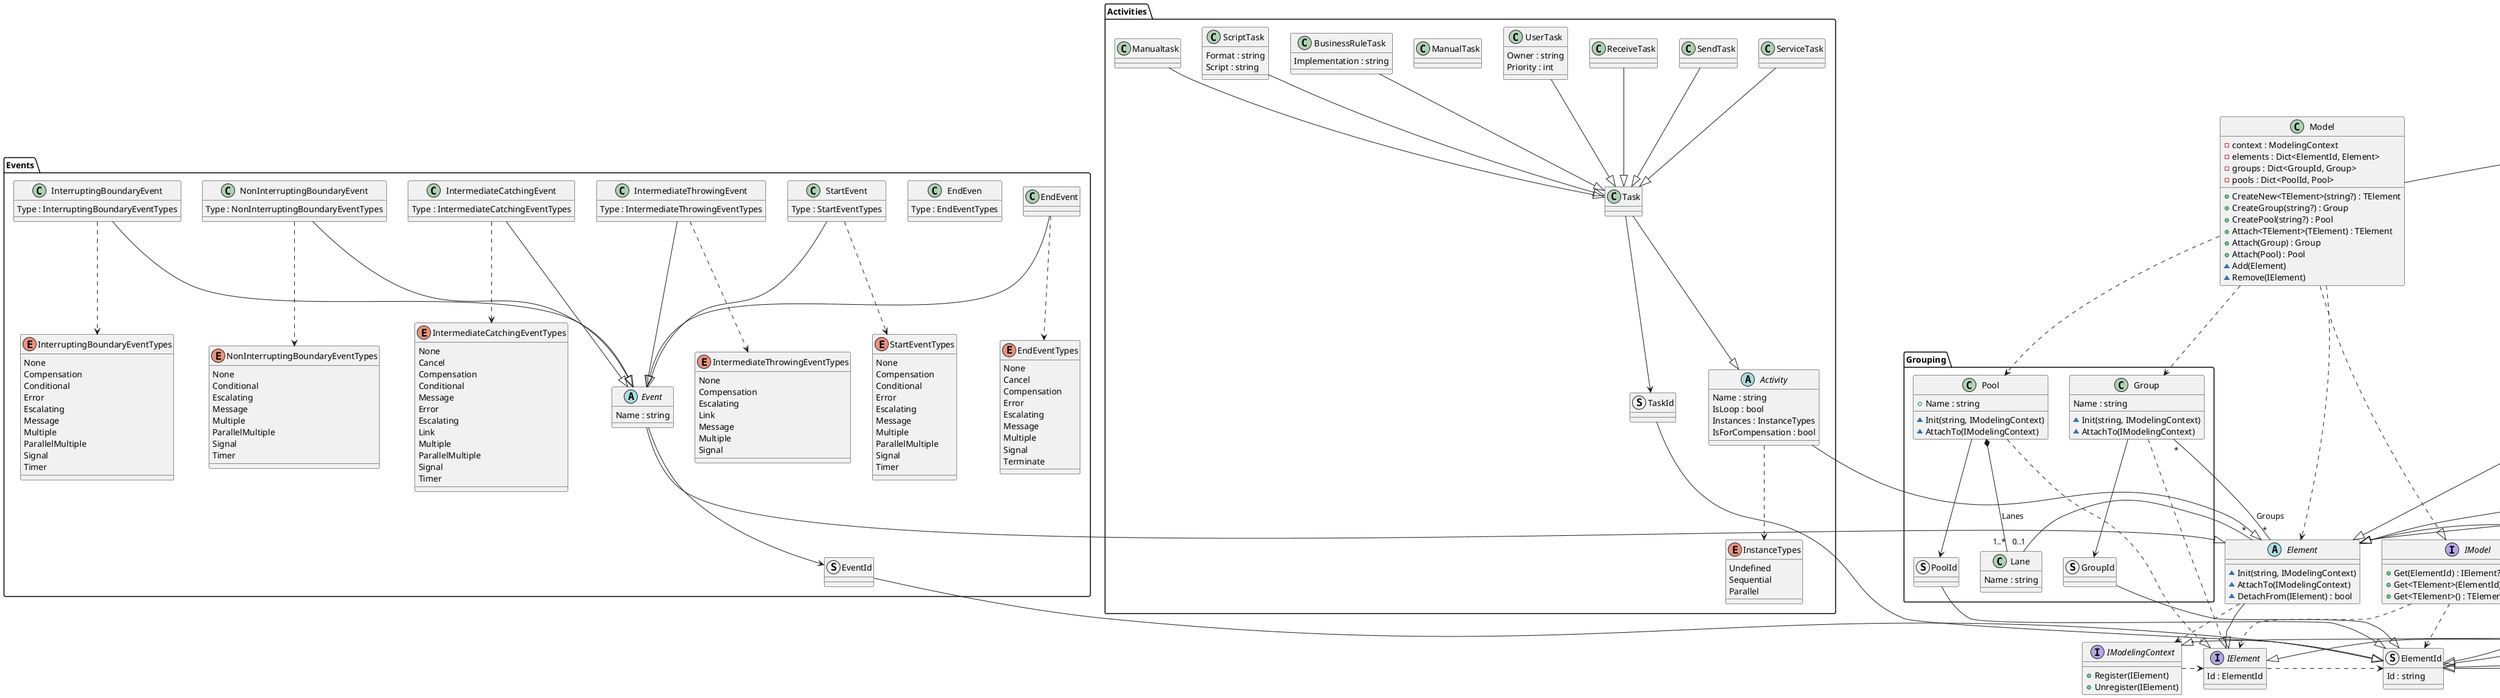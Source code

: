 @startuml BPMN Class Diagram

struct ElementId
{
    Id : string
}

interface IElement
{
    Id : ElementId
}

IElement .> ElementId

abstract class Element
{
    ~ Init(string, IModelingContext)
    ~ AttachTo(IModelingContext)
    ~ DetachFrom(IElement) : bool
}

Element --|> IElement
Element ..> IModelingContext

interface IModel 
{
    + Get(ElementId) : IElement?
    + Get<TElement>(ElementId) : TElement?
    + Get<TElement>() : TElement[]
}

IModel ..> ElementId
IModel ..> IElement

interface IModelingContext
{
    + Register(IElement)
    + Unregister(IElement)
}

IModelingContext .> IElement

class ModelingContext

ModelingContext --|> IModelingContext

class Model
{
    - context : ModelingContext
    - elements : Dict<ElementId, Element>
    - groups : Dict<GroupId, Group>
    - pools : Dict<PoolId, Pool>

    + CreateNew<TElement>(string?) : TElement
    + CreateGroup(string?) : Group
    + CreatePool(string?) : Pool
    + Attach<TElement>(TElement) : TElement
    + Attach(Group) : Group
    + Attach(Pool) : Pool
    ~ Add(Element)
    ~ Remove(IElement)
}

Model ..|> IModel
Model -> ModelingContext
Model ..> Element
Model ..> Grouping.Group
Model ..> Grouping.Pool

package Events
{

    abstract class Event
    {
        Name : string
    }

    struct EventId
    EventId --|> ElementId

    Event --|> Element
    Event --> EventId

    class StartEvent
    {
        Type : StartEventTypes
    }

    enum StartEventTypes
    {
        None
        Compensation
        Conditional
        Error
        Escalating
        Message
        Multiple
        ParallelMultiple
        Signal
        Timer
    }

    StartEvent --|> Event
    StartEvent ..> StartEventTypes

    class EndEven
    {
        Type : EndEventTypes
    }

    enum EndEventTypes
    {
        None
        Cancel
        Compensation
        Error
        Escalating
        Message
        Multiple
        Signal
        Terminate
    }

    EndEvent --|> Event
    EndEvent ..> EndEventTypes

    class IntermediateThrowingEvent
    {
        Type : IntermediateThrowingEventTypes
    }

    enum IntermediateThrowingEventTypes
    {
        None
        Compensation
        Escalating
        Link
        Message
        Multiple
        Signal
    }

    IntermediateThrowingEvent --|> Event
    IntermediateThrowingEvent ..> IntermediateThrowingEventTypes

    class IntermediateCatchingEvent
    {
        Type : IntermediateCatchingEventTypes
    }

    enum IntermediateCatchingEventTypes
    {
        None
        Cancel
        Compensation
        Conditional
        Message
        Error
        Escalating
        Link
        Multiple
        ParallelMultiple
        Signal
        Timer
    }

    IntermediateCatchingEvent --|> Event
    IntermediateCatchingEvent ..> IntermediateCatchingEventTypes

    class InterruptingBoundaryEvent
    {
        Type : InterruptingBoundaryEventTypes
    }

    enum InterruptingBoundaryEventTypes
    {
        None
        Compensation
        Conditional
        Error
        Escalating
        Message
        Multiple
        ParallelMultiple
        Signal
        Timer
    }

    InterruptingBoundaryEvent --|> Event
    InterruptingBoundaryEvent ..> InterruptingBoundaryEventTypes

    class NonInterruptingBoundaryEvent
    {
        Type : NonInterruptingBoundaryEventTypes
    }

    enum NonInterruptingBoundaryEventTypes
    {
        None
        Conditional
        Escalating
        Message
        Multiple
        ParallelMultiple
        Signal
        Timer
    }

    NonInterruptingBoundaryEvent --|> Event
    NonInterruptingBoundaryEvent ..> NonInterruptingBoundaryEventTypes

}

package Activities
{

    abstract class Activity
    {
        Name : string
        IsLoop : bool
        Instances : InstanceTypes
        IsForCompensation : bool
    }

    enum InstanceTypes
    {
        Undefined
        Sequential
        Parallel
    }

    Activity --|> Element
    Activity ..> InstanceTypes

    class Task

    struct TaskId
    TaskId --|> ElementId

    Task --|> Activity
    Task --> TaskId

    class ServiceTask

    ServiceTask --|> Task

    class SendTask

    SendTask --|> Task

    class ReceiveTask

    ReceiveTask --|> Task

    class UserTask
    {
        Owner : string
        Priority : int
    }

    UserTask --|> Task

    class ManualTask

    Manualtask --|> Task

    class BusinessRuleTask
    {
        Implementation : string
    }

    BusinessRuleTask --|> Task

    class ScriptTask
    {
        Format : string
        Script : string
    }

    ScriptTask --|> Task

}

package Gateways
{

    abstract class Gateway
    {
        Decision : string
    }

    struct GatewayId
    GatewayId --|> ElementId

    Gateway --|> Element
    Gateway --> GatewayId

    class ExclusiveGateway

    ExclusiveGateway --|> Gateway

    class EventBasedGateway

    EventBasedGateway --|> Gateway

    class ParallelEventBasedGateway

    ParallelEventBasedGateway --|> EventBasedGateway

    class InclusiveGateway

    InclusiveGateway --|> Gateway

    class ComplexGateway

    ComplexGateway --|> Gateway

    class ParallelGateway

    ParallelGateway --|> Gateway

}

package Data
{

    interface IDataElement
    {
        Name : string
    }

    IDataElement --|> IElement

    class DataObject

    struct DataObjectId
    DataObjectId --|> ElementId

    DataObject --|> Element
    DataObject ..|> IDataElement
    DataObject --> DataObjectId

    class DataStore

    struct DataStoreId
    DataStoreId --|> ElementId

    DataStore --|> Element
    DataStore ..|> IDataElement
    DataStore --> DataStoreId

}

package Annotations
{

    class Note
    {
        Content : string
    }

    struct NoteId
    NoteId --|> ElementId

    Note --|> Element
    Note --> NoteId

}

package Grouping
{

    class Group
    {
        Name : string

        ~ Init(string, IModelingContext)
        ~ AttachTo(IModelingContext)
    }

    struct GroupId
    GroupId --|> ElementId

    Group ..|> IElement
    Group --> GroupId
    Group "*" -- "*" Element : Groups

    class Pool
    {
        + Name : string

        ~ Init(string, IModelingContext)
        ~ AttachTo(IModelingContext)
    }

    struct PoolId
    PoolId --|> ElementId

    Pool ..|> IElement
    Pool --> PoolId

    class Lane
    {
        Name : string
    }

    Pool *-- "1..*" Lane : Lanes
    Lane "0..1" - "*" Element

}

@enduml
